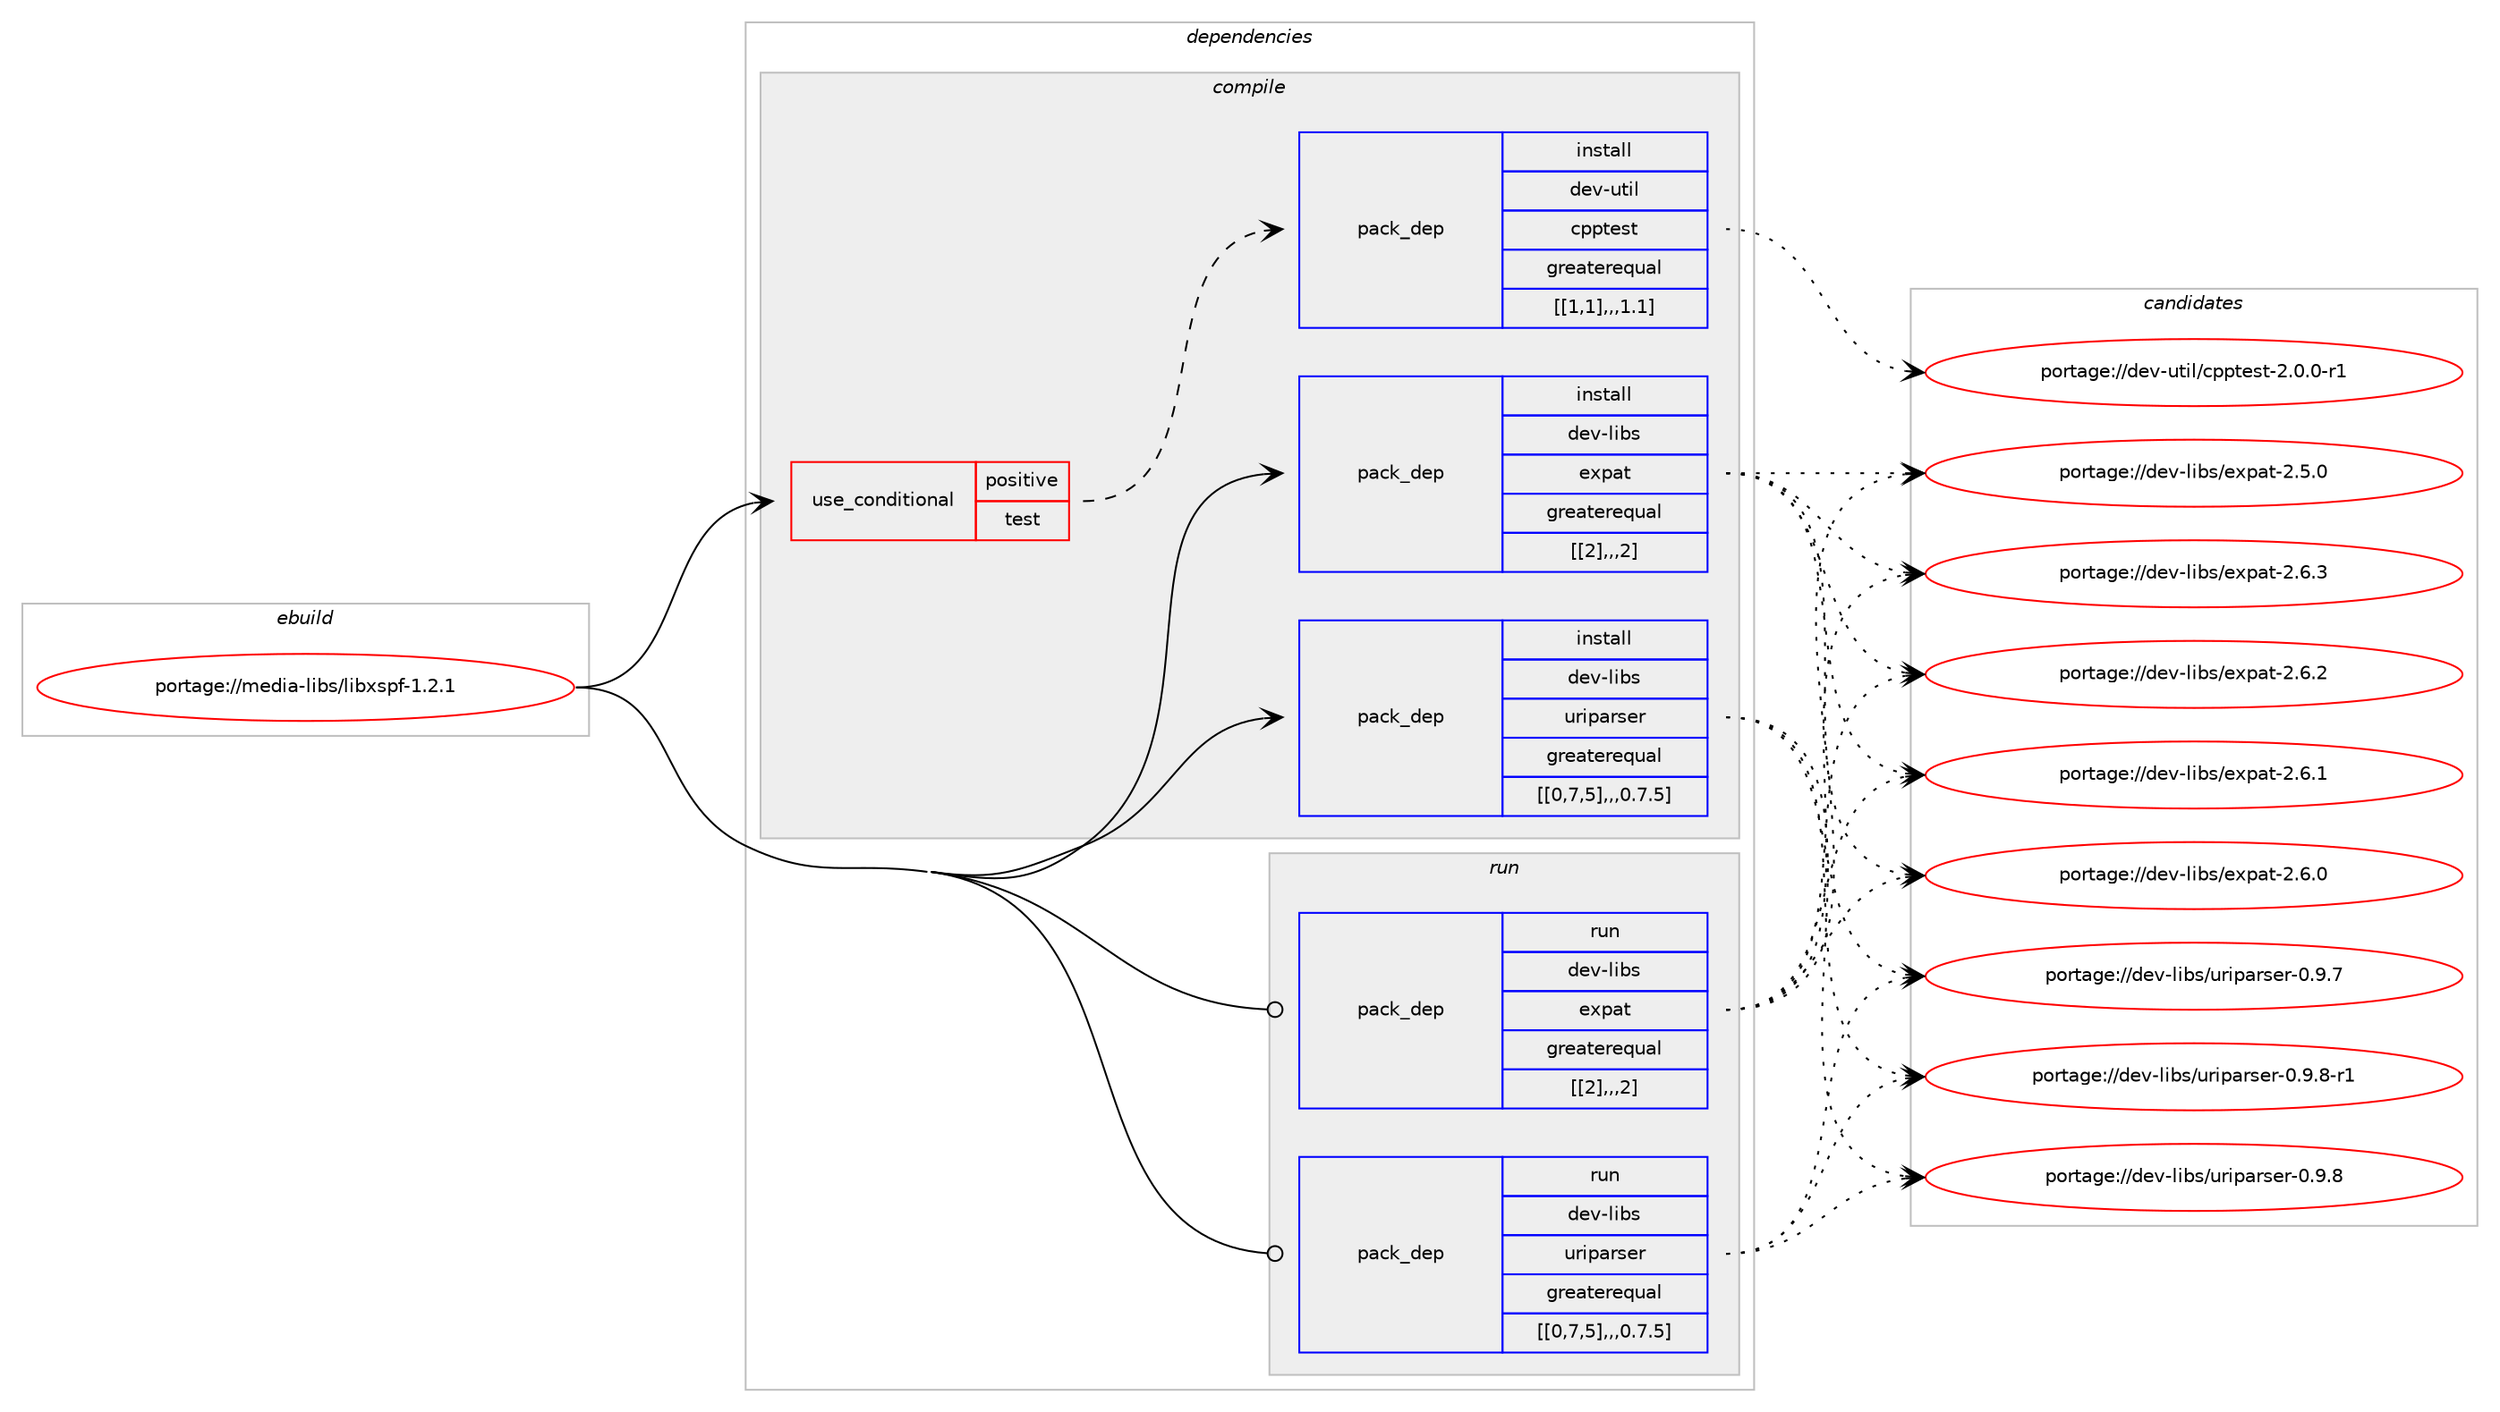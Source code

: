 digraph prolog {

# *************
# Graph options
# *************

newrank=true;
concentrate=true;
compound=true;
graph [rankdir=LR,fontname=Helvetica,fontsize=10,ranksep=1.5];#, ranksep=2.5, nodesep=0.2];
edge  [arrowhead=vee];
node  [fontname=Helvetica,fontsize=10];

# **********
# The ebuild
# **********

subgraph cluster_leftcol {
color=gray;
label=<<i>ebuild</i>>;
id [label="portage://media-libs/libxspf-1.2.1", color=red, width=4, href="../media-libs/libxspf-1.2.1.svg"];
}

# ****************
# The dependencies
# ****************

subgraph cluster_midcol {
color=gray;
label=<<i>dependencies</i>>;
subgraph cluster_compile {
fillcolor="#eeeeee";
style=filled;
label=<<i>compile</i>>;
subgraph cond82290 {
dependency324336 [label=<<TABLE BORDER="0" CELLBORDER="1" CELLSPACING="0" CELLPADDING="4"><TR><TD ROWSPAN="3" CELLPADDING="10">use_conditional</TD></TR><TR><TD>positive</TD></TR><TR><TD>test</TD></TR></TABLE>>, shape=none, color=red];
subgraph pack239398 {
dependency324355 [label=<<TABLE BORDER="0" CELLBORDER="1" CELLSPACING="0" CELLPADDING="4" WIDTH="220"><TR><TD ROWSPAN="6" CELLPADDING="30">pack_dep</TD></TR><TR><TD WIDTH="110">install</TD></TR><TR><TD>dev-util</TD></TR><TR><TD>cpptest</TD></TR><TR><TD>greaterequal</TD></TR><TR><TD>[[1,1],,,1.1]</TD></TR></TABLE>>, shape=none, color=blue];
}
dependency324336:e -> dependency324355:w [weight=20,style="dashed",arrowhead="vee"];
}
id:e -> dependency324336:w [weight=20,style="solid",arrowhead="vee"];
subgraph pack239400 {
dependency324436 [label=<<TABLE BORDER="0" CELLBORDER="1" CELLSPACING="0" CELLPADDING="4" WIDTH="220"><TR><TD ROWSPAN="6" CELLPADDING="30">pack_dep</TD></TR><TR><TD WIDTH="110">install</TD></TR><TR><TD>dev-libs</TD></TR><TR><TD>expat</TD></TR><TR><TD>greaterequal</TD></TR><TR><TD>[[2],,,2]</TD></TR></TABLE>>, shape=none, color=blue];
}
id:e -> dependency324436:w [weight=20,style="solid",arrowhead="vee"];
subgraph pack239458 {
dependency324461 [label=<<TABLE BORDER="0" CELLBORDER="1" CELLSPACING="0" CELLPADDING="4" WIDTH="220"><TR><TD ROWSPAN="6" CELLPADDING="30">pack_dep</TD></TR><TR><TD WIDTH="110">install</TD></TR><TR><TD>dev-libs</TD></TR><TR><TD>uriparser</TD></TR><TR><TD>greaterequal</TD></TR><TR><TD>[[0,7,5],,,0.7.5]</TD></TR></TABLE>>, shape=none, color=blue];
}
id:e -> dependency324461:w [weight=20,style="solid",arrowhead="vee"];
}
subgraph cluster_compileandrun {
fillcolor="#eeeeee";
style=filled;
label=<<i>compile and run</i>>;
}
subgraph cluster_run {
fillcolor="#eeeeee";
style=filled;
label=<<i>run</i>>;
subgraph pack239494 {
dependency324483 [label=<<TABLE BORDER="0" CELLBORDER="1" CELLSPACING="0" CELLPADDING="4" WIDTH="220"><TR><TD ROWSPAN="6" CELLPADDING="30">pack_dep</TD></TR><TR><TD WIDTH="110">run</TD></TR><TR><TD>dev-libs</TD></TR><TR><TD>expat</TD></TR><TR><TD>greaterequal</TD></TR><TR><TD>[[2],,,2]</TD></TR></TABLE>>, shape=none, color=blue];
}
id:e -> dependency324483:w [weight=20,style="solid",arrowhead="odot"];
subgraph pack239496 {
dependency324502 [label=<<TABLE BORDER="0" CELLBORDER="1" CELLSPACING="0" CELLPADDING="4" WIDTH="220"><TR><TD ROWSPAN="6" CELLPADDING="30">pack_dep</TD></TR><TR><TD WIDTH="110">run</TD></TR><TR><TD>dev-libs</TD></TR><TR><TD>uriparser</TD></TR><TR><TD>greaterequal</TD></TR><TR><TD>[[0,7,5],,,0.7.5]</TD></TR></TABLE>>, shape=none, color=blue];
}
id:e -> dependency324502:w [weight=20,style="solid",arrowhead="odot"];
}
}

# **************
# The candidates
# **************

subgraph cluster_choices {
rank=same;
color=gray;
label=<<i>candidates</i>>;

subgraph choice238857 {
color=black;
nodesep=1;
choice1001011184511711610510847991121121161011151164550464846484511449 [label="portage://dev-util/cpptest-2.0.0-r1", color=red, width=4,href="../dev-util/cpptest-2.0.0-r1.svg"];
dependency324355:e -> choice1001011184511711610510847991121121161011151164550464846484511449:w [style=dotted,weight="100"];
}
subgraph choice238867 {
color=black;
nodesep=1;
choice10010111845108105981154710112011297116455046544651 [label="portage://dev-libs/expat-2.6.3", color=red, width=4,href="../dev-libs/expat-2.6.3.svg"];
choice10010111845108105981154710112011297116455046544650 [label="portage://dev-libs/expat-2.6.2", color=red, width=4,href="../dev-libs/expat-2.6.2.svg"];
choice10010111845108105981154710112011297116455046544649 [label="portage://dev-libs/expat-2.6.1", color=red, width=4,href="../dev-libs/expat-2.6.1.svg"];
choice10010111845108105981154710112011297116455046544648 [label="portage://dev-libs/expat-2.6.0", color=red, width=4,href="../dev-libs/expat-2.6.0.svg"];
choice10010111845108105981154710112011297116455046534648 [label="portage://dev-libs/expat-2.5.0", color=red, width=4,href="../dev-libs/expat-2.5.0.svg"];
dependency324436:e -> choice10010111845108105981154710112011297116455046544651:w [style=dotted,weight="100"];
dependency324436:e -> choice10010111845108105981154710112011297116455046544650:w [style=dotted,weight="100"];
dependency324436:e -> choice10010111845108105981154710112011297116455046544649:w [style=dotted,weight="100"];
dependency324436:e -> choice10010111845108105981154710112011297116455046544648:w [style=dotted,weight="100"];
dependency324436:e -> choice10010111845108105981154710112011297116455046534648:w [style=dotted,weight="100"];
}
subgraph choice238872 {
color=black;
nodesep=1;
choice100101118451081059811547117114105112971141151011144548465746564511449 [label="portage://dev-libs/uriparser-0.9.8-r1", color=red, width=4,href="../dev-libs/uriparser-0.9.8-r1.svg"];
choice10010111845108105981154711711410511297114115101114454846574656 [label="portage://dev-libs/uriparser-0.9.8", color=red, width=4,href="../dev-libs/uriparser-0.9.8.svg"];
choice10010111845108105981154711711410511297114115101114454846574655 [label="portage://dev-libs/uriparser-0.9.7", color=red, width=4,href="../dev-libs/uriparser-0.9.7.svg"];
dependency324461:e -> choice100101118451081059811547117114105112971141151011144548465746564511449:w [style=dotted,weight="100"];
dependency324461:e -> choice10010111845108105981154711711410511297114115101114454846574656:w [style=dotted,weight="100"];
dependency324461:e -> choice10010111845108105981154711711410511297114115101114454846574655:w [style=dotted,weight="100"];
}
subgraph choice238876 {
color=black;
nodesep=1;
choice10010111845108105981154710112011297116455046544651 [label="portage://dev-libs/expat-2.6.3", color=red, width=4,href="../dev-libs/expat-2.6.3.svg"];
choice10010111845108105981154710112011297116455046544650 [label="portage://dev-libs/expat-2.6.2", color=red, width=4,href="../dev-libs/expat-2.6.2.svg"];
choice10010111845108105981154710112011297116455046544649 [label="portage://dev-libs/expat-2.6.1", color=red, width=4,href="../dev-libs/expat-2.6.1.svg"];
choice10010111845108105981154710112011297116455046544648 [label="portage://dev-libs/expat-2.6.0", color=red, width=4,href="../dev-libs/expat-2.6.0.svg"];
choice10010111845108105981154710112011297116455046534648 [label="portage://dev-libs/expat-2.5.0", color=red, width=4,href="../dev-libs/expat-2.5.0.svg"];
dependency324483:e -> choice10010111845108105981154710112011297116455046544651:w [style=dotted,weight="100"];
dependency324483:e -> choice10010111845108105981154710112011297116455046544650:w [style=dotted,weight="100"];
dependency324483:e -> choice10010111845108105981154710112011297116455046544649:w [style=dotted,weight="100"];
dependency324483:e -> choice10010111845108105981154710112011297116455046544648:w [style=dotted,weight="100"];
dependency324483:e -> choice10010111845108105981154710112011297116455046534648:w [style=dotted,weight="100"];
}
subgraph choice238897 {
color=black;
nodesep=1;
choice100101118451081059811547117114105112971141151011144548465746564511449 [label="portage://dev-libs/uriparser-0.9.8-r1", color=red, width=4,href="../dev-libs/uriparser-0.9.8-r1.svg"];
choice10010111845108105981154711711410511297114115101114454846574656 [label="portage://dev-libs/uriparser-0.9.8", color=red, width=4,href="../dev-libs/uriparser-0.9.8.svg"];
choice10010111845108105981154711711410511297114115101114454846574655 [label="portage://dev-libs/uriparser-0.9.7", color=red, width=4,href="../dev-libs/uriparser-0.9.7.svg"];
dependency324502:e -> choice100101118451081059811547117114105112971141151011144548465746564511449:w [style=dotted,weight="100"];
dependency324502:e -> choice10010111845108105981154711711410511297114115101114454846574656:w [style=dotted,weight="100"];
dependency324502:e -> choice10010111845108105981154711711410511297114115101114454846574655:w [style=dotted,weight="100"];
}
}

}
